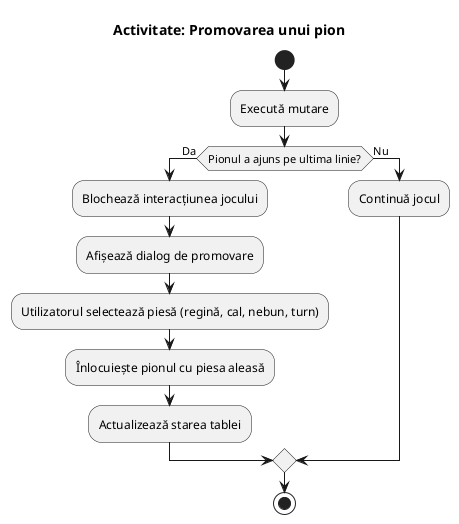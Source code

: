 @startuml
title Activitate: Promovarea unui pion

start

:Execută mutare;

if (Pionul a ajuns pe ultima linie?) then (Da)
  :Blochează interacțiunea jocului;
  :Afișează dialog de promovare;
  :Utilizatorul selectează piesă (regină, cal, nebun, turn);

  :Înlocuiește pionul cu piesa aleasă;
  :Actualizează starea tablei;
else (Nu)
  :Continuă jocul;
endif

stop
@enduml
